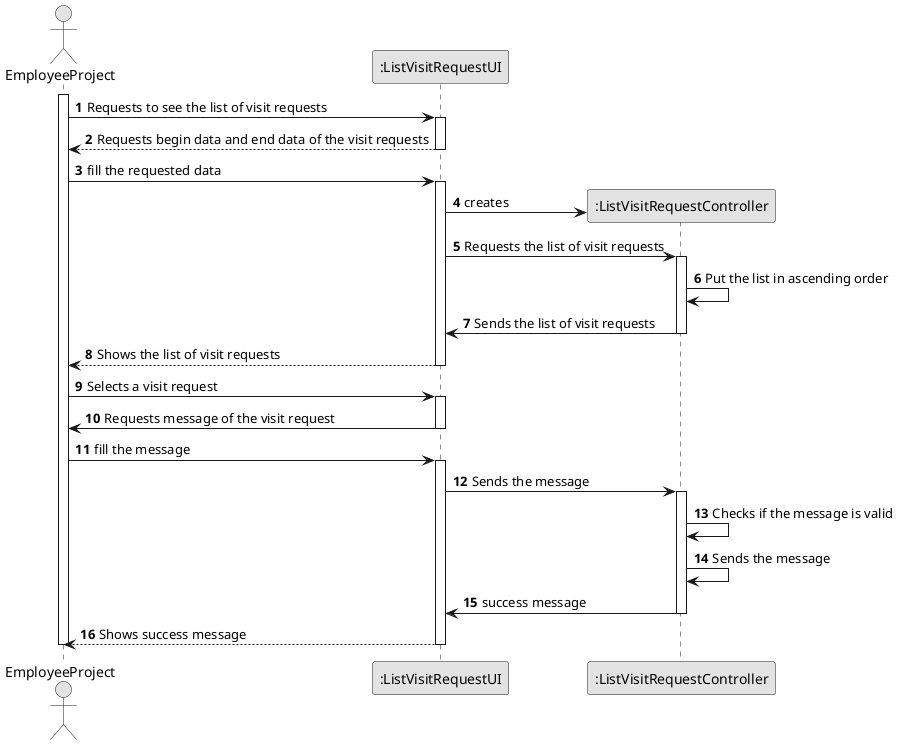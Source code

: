 @startuml
skinparam monochrome true
skinparam packageStyle rectangle
skinparam shadowing false

autonumber

'hide footbox
actor "EmployeeProject" as User
participant ":ListVisitRequestUI" as UI
participant ":ListVisitRequestController" as CTRL

activate User

    User -> UI : Requests to see the list of visit requests

activate UI

    UI --> User :Requests begin data and end data of the visit requests
deactivate UI

        User -> UI : fill the requested data
        activate UI

                UI -> CTRL** : creates

                UI -> CTRL : Requests the list of visit requests
                activate CTRL
                    CTRL->CTRL : Put the list in ascending order

                    CTRL -> UI : Sends the list of visit requests
                    deactivate CTRL

                UI --> User : Shows the list of visit requests
                deactivate UI
                User -> UI : Selects a visit request
                activate UI

                UI -> User : Requests message of the visit request
                deactivate UI
                User -> UI : fill the message
                activate UI
                UI -> CTRL : Sends the message
                activate CTRL
                CTRL -> CTRL : Checks if the message is valid
                CTRL -> CTRL : Sends the message
                CTRL -> UI : success message
                deactivate CTRL
                UI --> User : Shows success message
                deactivate UI

deactivate User
@enduml
